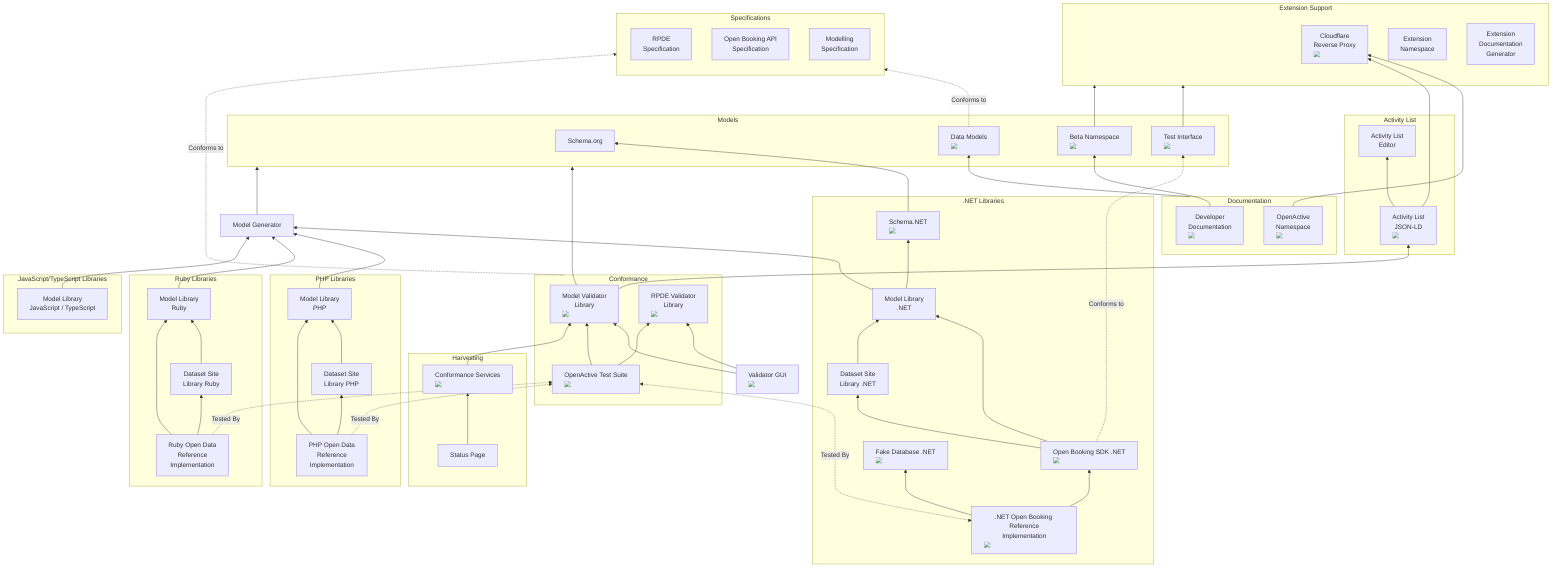 %%{init: {"theme": "default" }}%%
flowchart BT

  classDef default background-repeat:no-repeat,background-attachment:fixed,background-position:center,margin-bottom:10px
  
  subgraph validator [Conformance]
    DMV["Model Validator<br/>Library<br/><img src='https://travis-ci.com/openactive/data-model-validator.svg?branch=master'/>"]
    click DMV "https://github.com/openactive/data-model-validator/"
    RPDEValidator["RPDE Validator<br/>Library<br/><img src='https://travis-ci.com/openactive/rpde-validator.svg?branch=master'/>"]
    click RPDEValidator "https://github.com/openactive/rpde-validator/"
    TS["OpenActive Test Suite<br/><img src='https://github.com/openactive/openactive-test-suite/workflows/Reference%20Implementation/badge.svg'/>"]
    click TS "https://github.com/openactive/openactive-test-suite/"
  end

  DMVS --> DMV --> models
  DMVS --> RPDEValidator 

  DMVS["Validator GUI<br/><img src='https://travis-ci.com/openactive/data-model-validator-site.svg?branch=master'/>"] 
  click DMVS "https://github.com/openactive/data-model-validator-site/"


  
  subgraph models [Models]
  Schema["Schema.org"]
  DM["Data Models<br/><img src='https://travis-ci.com/openactive/data-models.svg?branch=master'/>"]
  click DM "https://github.com/openactive/data-models"
  TestInterface["Test Interface<br/><img src='https://github.com/openactive/test-interface/workflows/Deploy%20to%20GitHub%20Pages/badge.svg?branch=master'/>"]
  click TestInterface "https://github.com/openactive/test-interface"
  Beta["Beta Namespace<br/><img src='https://github.com/openactive/ns-beta/workflows/Deploy%20to%20GitHub%20Pages/badge.svg?branch=master'/>"]
  click Beta "https://github.com/openactive/ns-beta"
  end
  

  subgraph ExtensionSupport [Extension Support]
  CF["Cloudflare<br/>Reverse Proxy<br/><img src='https://github.com/openactive/cloudflare-reverse-proxy/workflows/Deploy%20to%20Cloudflare/badge.svg?branch=master'/>"]
  click CF "https://github.com/openactive/cloudflare-reverse-proxy"
  
  ExtensionNS["Extension<br/>Namespace"]
  click ExtensionNS "https://github.com/openactive/ns-extension"
  ExtensionDocs["Extension<br/>Documentation<br/>Generator"]
  click ExtensionDocs "https://github.com/openactive/extension-documentation-generator"
  end
  TestInterface & Beta --> ExtensionSupport
  NS & ActivityList --> CF 

  Ref.NET[".NET Open Booking Reference<br/>Implementation<br/><img src='https://github.com/openactive/OpenActive.Server.NET/workflows/OpenActive%20Test%20Suite/badge.svg?branch=master'/>"]
  click Ref.NET "https://github.com/openactive/OpenActive.Server.NET#openactive-reference-implementation-"

  OA.Server.NET["Open Booking SDK .NET<br/><img src='https://github.com/openactive/OpenActive.Server.NET/workflows/OpenActive.Server.NET.Tests/badge.svg?branch=master'/>"]
  click OA.Server.NET "https://github.com/openactive/OpenActive.Server.NET#openactiveservernet--"

  OA.Fakedatabase.NET["Fake Database .NET<br/><img src='https://github.com/openactive/OpenActive.Server.NET/workflows/OpenActive.FakeDatabase.NET.Tests/badge.svg?branch=master'/>"]
  click OA.Fakedatabase.NET "https://github.com/openactive/OpenActive.Server.NET#openactivefakedatabasenet--"

  model-lib["Model Generator"]
  click model-lib "https://github.com/openactive/models-lib"
  Schema.NET["Schema.NET<br/><img src='https://github.com/RehanSaeed/Schema.NET/workflows/Build/badge.svg?branch=master'/>"]
  click Schema.NET "https://github.com/RehanSaeed/Schema.NET"
  
   OA.NET["Model Library<br/>.NET"]
  click OA.NET "https://github.com/openactive/OpenActive.NET"
  models-php["Model Library<br/>PHP"]
  click models-php "https://github.com/openactive/models-php"
  models-ruby["Model Library<br/>Ruby"]
  click models-ruby "https://github.com/openactive/models-ruby"
  models-ts["Model Library<br/>JavaScript / TypeScript"]
  click models-ts "https://github.com/openactive/models-ts"

  OA.Dataset.NET["Dataset Site<br/>Library .NET"]
  click OA.Dataset.NET "https://github.com/openactive/OpenActive.DatasetSite.NET"
  dataset-site-php["Dataset Site<br/>Library PHP"]
  click dataset-site-php "https://github.com/openactive/dataset-site-template-php"
  dataset-site-ruby["Dataset Site<br/>Library Ruby"]
  click dataset-site-ruby "https://github.com/openactive/dataset-site-template-ruby"
  

  ref-php["PHP Open Data<br/>Reference<br/>Implementation"]
  click ref-php "https://github.com/openactive/models-php-test"
  ref-ruby["Ruby Open Data<br/>Reference<br/>Implementation"]
  click ref-ruby "https://github.com/openactive/models-ruby-test"




  ActivityList["Activity List<br/>JSON-LD<br/><img src='https://travis-ci.com/openactive/activity-list.svg?branch=master'/>"]
  click ActivityList "https://github.com/openactive/activity-list"
  ActivityListEditor["Activity List<br/>Editor"]
  click ActivityListEditor "https://github.com/openactive/activity-list-editor"


  subgraph specs [Specifications]
  RPDESpec["RPDE<br/>Specification"]
  click RPDESpec "https://openactive.io/realtime-paged-data-exchange/"
  OpenBookingSpec["Open Booking API<br/>Specification"]
  click OpenBookingSpec "https://openactive.io/open-booking-api/EditorsDraft"
  ModelsSpec["Modelling<br/>Specification"]
  click ModelsSpec "https://openactive.io/modelling-opportunity-data/"
  end

  model-lib --> models



  models-php --> model-lib
  OA.NET --> model-lib
  models-ruby --> model-lib
  models-ts --> model-lib
  
  subgraph ts-lib [JavaScript/TypeScript Libraries]
  models-ts
  end

  subgraph ruby-lib [Ruby Libraries]
  ref-ruby --> dataset-site-ruby --> models-ruby
  ref-ruby --> models-ruby
  end

  subgraph net-lib [.NET Libraries]
  Ref.NET --> OA.Server.NET --> OA.NET & OA.Dataset.NET
  Ref.NET --> OA.Fakedatabase.NET
  OA.Dataset.NET --> OA.NET --> Schema.NET --> Schema
  end

  subgraph php-lib [PHP Libraries]
  ref-php --> dataset-site-php --> models-php
  ref-php --> models-php
  end





  DMV --> ActivityList
  
  subgraph act [Activity List]
  ActivityList --> ActivityListEditor
  end


  


	DM -. Conforms to .-> specs



  validator -. Conforms to .-> specs

  Ref.NET<-. Tested By .-> TS
  ref-php-. Tested By .-> TS
  ref-ruby-. Tested By .-> TS
  
  TS --> DMV
  TS --> RPDEValidator

  subgraph Documentation [Documentation]
  Docs["Developer<br/>Documentation<br/><img src='https://travis-ci.com/openactive/developer-documentation.svg?branch=master'/>"]
  click Docs "https://github.com/openactive/developer-documentation/"
  NS["OpenActive<br/>Namespace<br/><img src='https://travis-ci.com/openactive/openactive.github.io.svg?branch=master'/>"]
  click NS "https://github.com/openactive/openactive.github.io"
  end
  Documentation --> DM
  Docs --> Beta

  OA.Server.NET -. Conforms to .-> TestInterface

  subgraph harvesting [Harvesting]
  CS["Conformance Services<br/><img src='https://github.com/openactive/conformance-services/workflows/Node.js%20CI/badge.svg?branch=master'/>"]
  click CS "https://github.com/openactive/conformance-services/"
  Status["Status Page"]
  click Status "https://github.com/openactive/conformance-status-page"
  Status --> CS --> DMV
  end